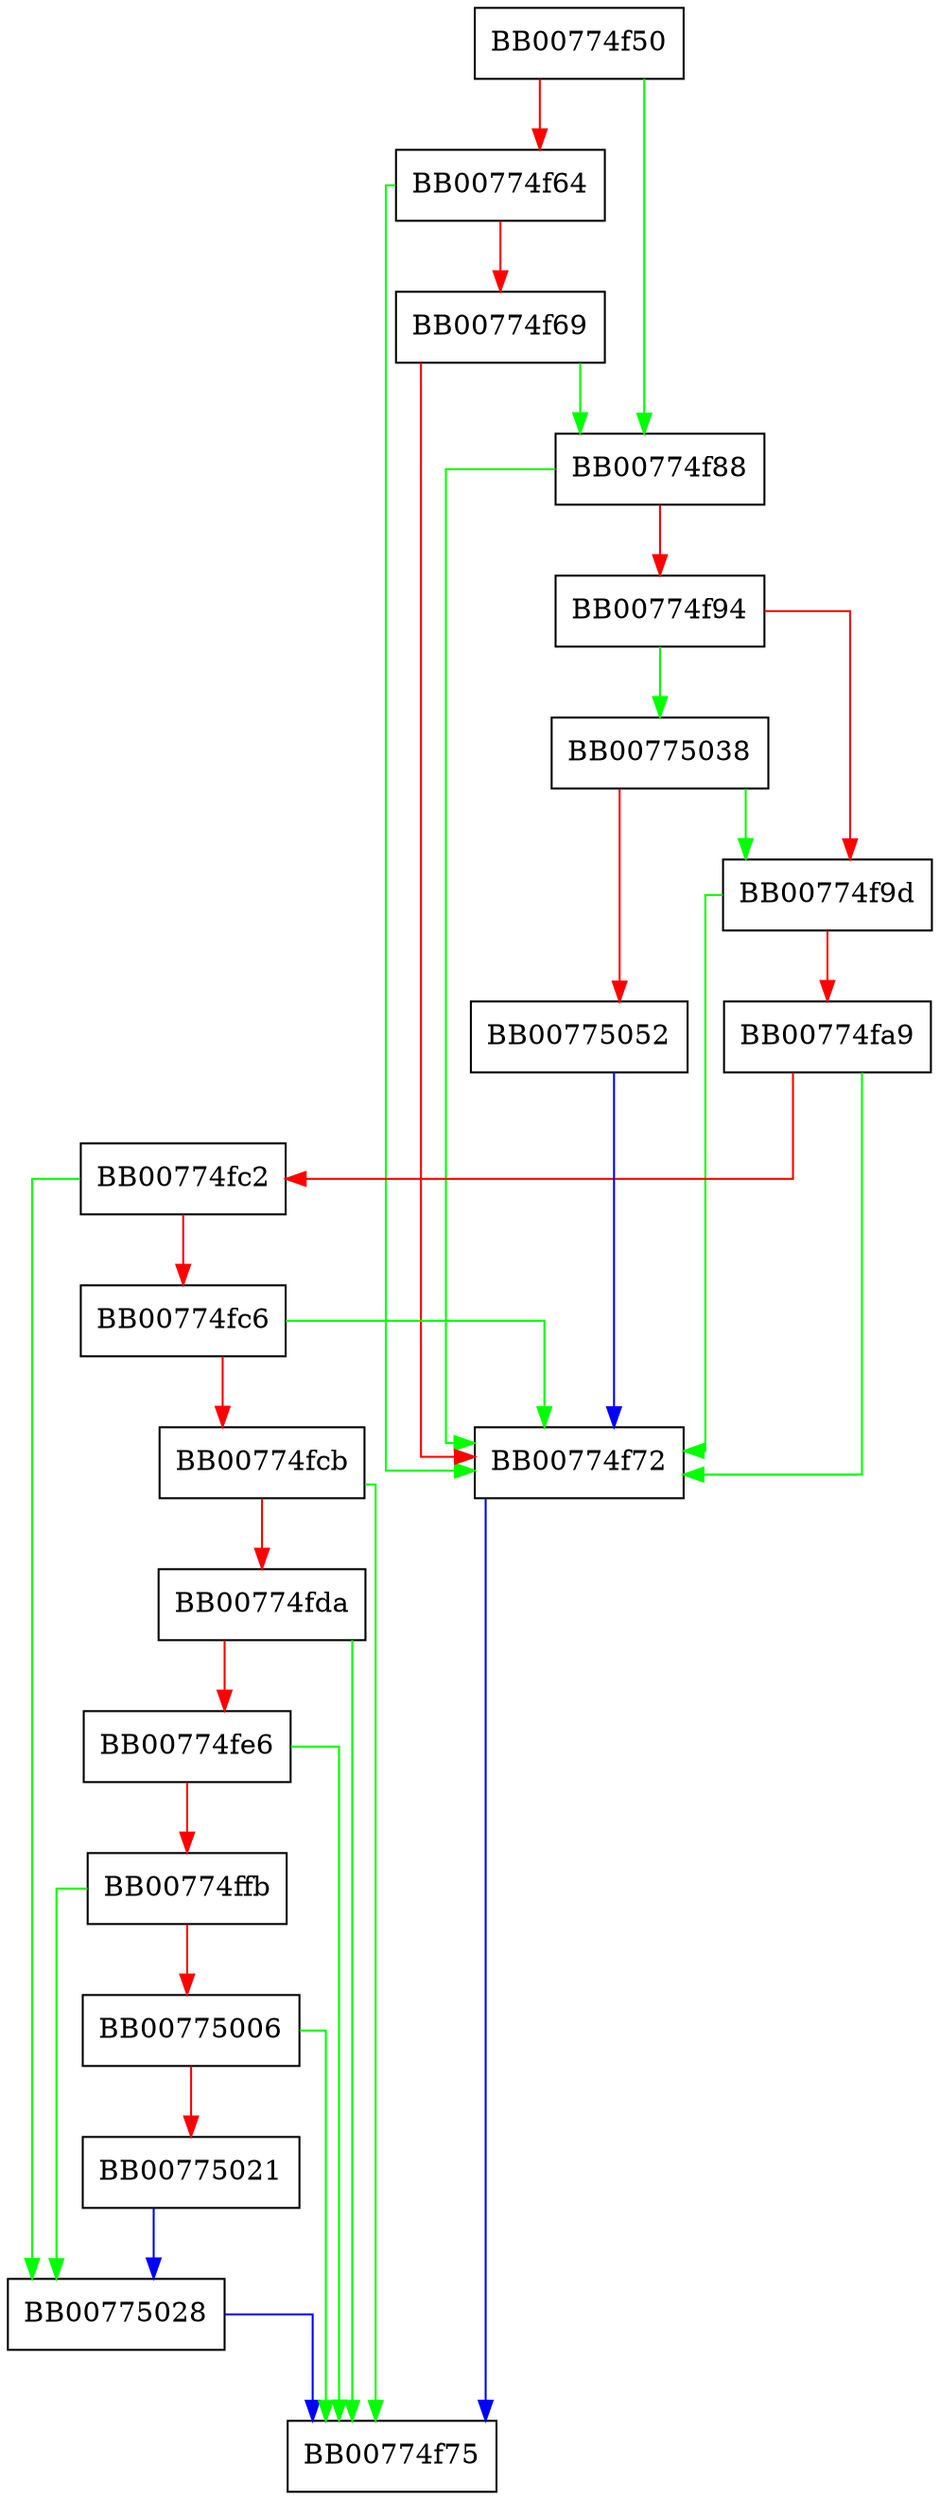 digraph ossl_DER_w_boolean {
  node [shape="box"];
  graph [splines=ortho];
  BB00774f50 -> BB00774f88 [color="green"];
  BB00774f50 -> BB00774f64 [color="red"];
  BB00774f64 -> BB00774f72 [color="green"];
  BB00774f64 -> BB00774f69 [color="red"];
  BB00774f69 -> BB00774f88 [color="green"];
  BB00774f69 -> BB00774f72 [color="red"];
  BB00774f72 -> BB00774f75 [color="blue"];
  BB00774f88 -> BB00774f72 [color="green"];
  BB00774f88 -> BB00774f94 [color="red"];
  BB00774f94 -> BB00775038 [color="green"];
  BB00774f94 -> BB00774f9d [color="red"];
  BB00774f9d -> BB00774f72 [color="green"];
  BB00774f9d -> BB00774fa9 [color="red"];
  BB00774fa9 -> BB00774f72 [color="green"];
  BB00774fa9 -> BB00774fc2 [color="red"];
  BB00774fc2 -> BB00775028 [color="green"];
  BB00774fc2 -> BB00774fc6 [color="red"];
  BB00774fc6 -> BB00774f72 [color="green"];
  BB00774fc6 -> BB00774fcb [color="red"];
  BB00774fcb -> BB00774f75 [color="green"];
  BB00774fcb -> BB00774fda [color="red"];
  BB00774fda -> BB00774f75 [color="green"];
  BB00774fda -> BB00774fe6 [color="red"];
  BB00774fe6 -> BB00774f75 [color="green"];
  BB00774fe6 -> BB00774ffb [color="red"];
  BB00774ffb -> BB00775028 [color="green"];
  BB00774ffb -> BB00775006 [color="red"];
  BB00775006 -> BB00774f75 [color="green"];
  BB00775006 -> BB00775021 [color="red"];
  BB00775021 -> BB00775028 [color="blue"];
  BB00775028 -> BB00774f75 [color="blue"];
  BB00775038 -> BB00774f9d [color="green"];
  BB00775038 -> BB00775052 [color="red"];
  BB00775052 -> BB00774f72 [color="blue"];
}